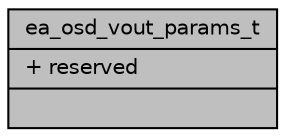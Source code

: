 digraph "ea_osd_vout_params_t"
{
 // INTERACTIVE_SVG=YES
 // LATEX_PDF_SIZE
  bgcolor="transparent";
  edge [fontname="Helvetica",fontsize="10",labelfontname="Helvetica",labelfontsize="10"];
  node [fontname="Helvetica",fontsize="10",shape=record];
  Node1 [label="{ea_osd_vout_params_t\n|+ reserved\l|}",height=0.2,width=0.4,color="black", fillcolor="grey75", style="filled", fontcolor="black",tooltip=" "];
}
